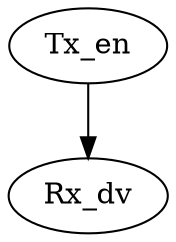 strict digraph "" {
	Rx_dv	 [complexity=0,
		importance=0.0781249903328,
		rank=0.0];
	Tx_en	 [complexity=2,
		importance=0.140625106339,
		rank=0.0703125531695];
	Tx_en -> Rx_dv;
}
